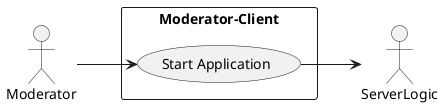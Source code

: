 @startuml
left to right direction


rectangle "Moderator-Client" {
    usecase "Start Application" as start
}

actor "Moderator" as m
actor "ServerLogic" as s

m --> start
start --> s





/'
rectangle "Moderator-Client" {
    
    usecase "Start Application" as s
    usecase "Show Intro" as ia
    usecase "Show Mainmenu" as mm
    usecase "Show Options" as so
    usecase "End Application" as ea
    usecase "Start Offline-Game" as og
    together {
    usecase "Connect to Server" as cs
    usecase "Start game" as sg
    }
}
actor "Moderator" as m
actor "Server" as se
'actor "PlayerAudience" as p



m -right-> s
ia .down.> s : <<extend>>
s .right.> mm : <<include>>
so .down.> mm : <<extend>>
cs .down.> sg : <<include>>
mm ..> cs : <<include>>
ea ..> mm : <<extend>>
cs -left-> se
mm ..> og : <<include>>
'/

@enduml
